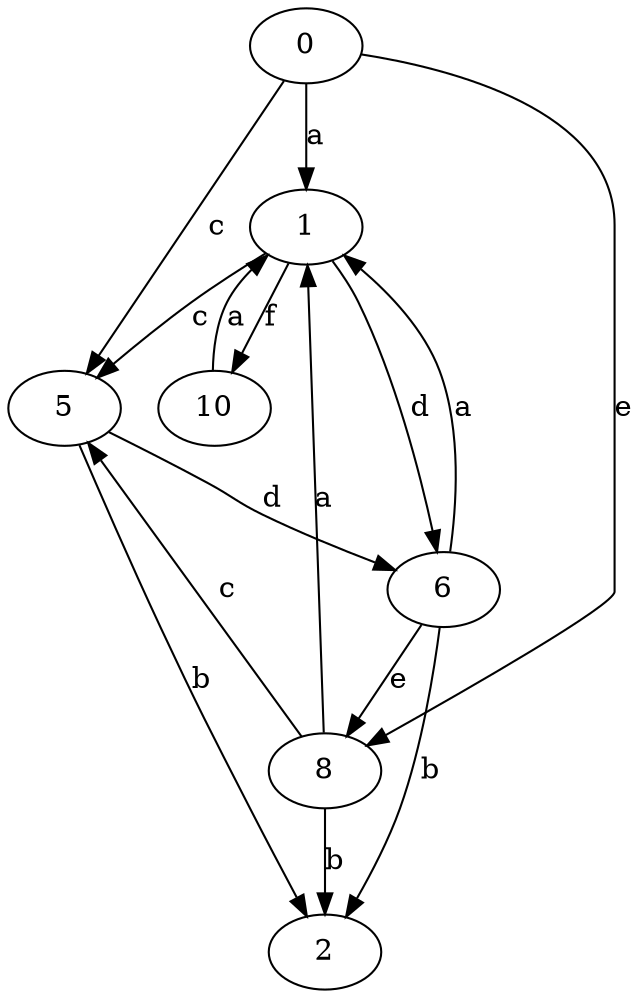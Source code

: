 strict digraph  {
1;
2;
0;
5;
6;
8;
10;
1 -> 5  [label=c];
1 -> 6  [label=d];
1 -> 10  [label=f];
0 -> 1  [label=a];
0 -> 5  [label=c];
0 -> 8  [label=e];
5 -> 2  [label=b];
5 -> 6  [label=d];
6 -> 1  [label=a];
6 -> 2  [label=b];
6 -> 8  [label=e];
8 -> 1  [label=a];
8 -> 2  [label=b];
8 -> 5  [label=c];
10 -> 1  [label=a];
}
